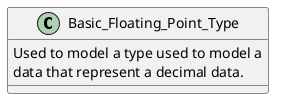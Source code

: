 @startuml

class Basic_Floating_Point_Type
{
  Used to model a type used to model a
  data that represent a decimal data.
}

@enduml